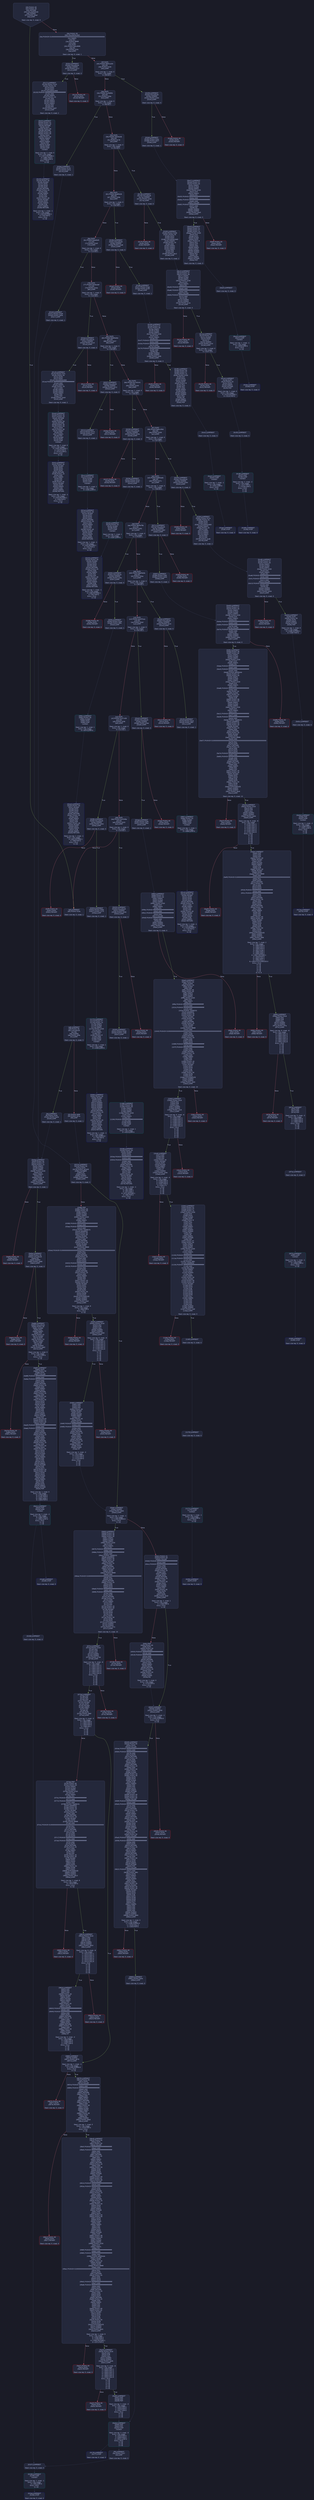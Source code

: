 digraph G {
    node [shape=box, style="filled, rounded", color="#565f89", fontcolor="#c0caf5", fontname="Helvetica", fillcolor="#24283b"];
    edge [color="#414868", fontcolor="#c0caf5", fontname="Helvetica"];
    bgcolor="#1a1b26";
    0 [ label = "[00] PUSH1 60
[02] PUSH1 40
[04] MSTORE
[05] CALLDATASIZE
[06] ISZERO
[07] PUSH2 00e4
[0a] JUMPI

Stack size req: 0, sizeΔ: 0
" shape = invhouse]
    1 [ label = "[0b] PUSH1 00
[0d] CALLDATALOAD
[0e] PUSH29 0100000000000000000000000000000000000000000000000000000000
[2c] SWAP1
[2d] DIV
[2e] PUSH4 ffffffff
[33] AND
[34] DUP1
[35] PUSH4 05bc99f8
[3a] EQ
[3b] PUSH2 010c
[3e] JUMPI

Stack size req: 0, sizeΔ: 1
"]
    2 [ label = "[3f] DUP1
[40] PUSH4 08551d34
[45] EQ
[46] PUSH2 0159
[49] JUMPI

Stack size req: 1, sizeΔ: 0
Entry->Op usage:
	0->69:EQ:1
"]
    3 [ label = "[4a] DUP1
[4b] PUSH4 3ccfd60b
[50] EQ
[51] PUSH2 016e
[54] JUMPI

Stack size req: 1, sizeΔ: 0
Entry->Op usage:
	0->80:EQ:1
"]
    4 [ label = "[55] DUP1
[56] PUSH4 48330cf6
[5b] EQ
[5c] PUSH2 0178
[5f] JUMPI

Stack size req: 1, sizeΔ: 0
Entry->Op usage:
	0->91:EQ:1
"]
    5 [ label = "[60] DUP1
[61] PUSH4 60e6fb26
[66] EQ
[67] PUSH2 019b
[6a] JUMPI

Stack size req: 1, sizeΔ: 0
Entry->Op usage:
	0->102:EQ:1
"]
    6 [ label = "[6b] DUP1
[6c] PUSH4 64edfbf0
[71] EQ
[72] PUSH2 01b0
[75] JUMPI

Stack size req: 1, sizeΔ: 0
Entry->Op usage:
	0->113:EQ:1
"]
    7 [ label = "[76] DUP1
[77] PUSH4 820ecdaf
[7c] EQ
[7d] PUSH2 01ba
[80] JUMPI

Stack size req: 1, sizeΔ: 0
Entry->Op usage:
	0->124:EQ:1
"]
    8 [ label = "[81] DUP1
[82] PUSH4 84605d0d
[87] EQ
[88] PUSH2 0207
[8b] JUMPI

Stack size req: 1, sizeΔ: 0
Entry->Op usage:
	0->135:EQ:1
"]
    9 [ label = "[8c] DUP1
[8d] PUSH4 8c7d3241
[92] EQ
[93] PUSH2 0230
[96] JUMPI

Stack size req: 1, sizeΔ: 0
Entry->Op usage:
	0->146:EQ:1
"]
    10 [ label = "[97] DUP1
[98] PUSH4 8d6cc56d
[9d] EQ
[9e] PUSH2 0259
[a1] JUMPI

Stack size req: 1, sizeΔ: 0
Entry->Op usage:
	0->157:EQ:1
"]
    11 [ label = "[a2] DUP1
[a3] PUSH4 8d8f2adb
[a8] EQ
[a9] PUSH2 027c
[ac] JUMPI

Stack size req: 1, sizeΔ: 0
Entry->Op usage:
	0->168:EQ:1
"]
    12 [ label = "[ad] DUP1
[ae] PUSH4 96dfa78b
[b3] EQ
[b4] PUSH2 0291
[b7] JUMPI

Stack size req: 1, sizeΔ: 0
Entry->Op usage:
	0->179:EQ:1
"]
    13 [ label = "[b8] DUP1
[b9] PUSH4 98ef4b0b
[be] EQ
[bf] PUSH2 02ba
[c2] JUMPI

Stack size req: 1, sizeΔ: 0
Entry->Op usage:
	0->190:EQ:1
"]
    14 [ label = "[c3] DUP1
[c4] PUSH4 a0c97bce
[c9] EQ
[ca] PUSH2 02e3
[cd] JUMPI

Stack size req: 1, sizeΔ: 0
Entry->Op usage:
	0->201:EQ:1
"]
    15 [ label = "[ce] DUP1
[cf] PUSH4 f1317c09
[d4] EQ
[d5] PUSH2 02f8
[d8] JUMPI

Stack size req: 1, sizeΔ: 0
Entry->Op usage:
	0->212:EQ:1
"]
    16 [ label = "[d9] DUP1
[da] PUSH4 fc0c546a
[df] EQ
[e0] PUSH2 0325
[e3] JUMPI

Stack size req: 1, sizeΔ: 0
Entry->Op usage:
	0->223:EQ:1
"]
    17 [ label = "[e4] JUMPDEST
[e5] PUSH2 010a

Stack size req: 0, sizeΔ: 1
"]
    18 [ label = "[e8] JUMPDEST
[e9] PUSH1 00
[eb] CALLVALUE
[ec] EQ
[ed] ISZERO
[ee] PUSH2 00fe
[f1] JUMPI

Stack size req: 0, sizeΔ: 0
"]
    19 [ label = "[f2] PUSH2 00f9
[f5] PUSH2 037a
[f8] JUMP

Stack size req: 0, sizeΔ: 1
"]
    20 [ label = "[f9] JUMPDEST
[fa] PUSH2 0107
[fd] JUMP

Stack size req: 0, sizeΔ: 0
"]
    21 [ label = "[fe] JUMPDEST
[ff] PUSH2 0106
[0102] PUSH2 0a3e
[0105] JUMP

Stack size req: 0, sizeΔ: 1
"]
    22 [ label = "[0106] JUMPDEST

Stack size req: 0, sizeΔ: 0
"]
    23 [ label = "[0107] JUMPDEST

Stack size req: 0, sizeΔ: 0
"]
    24 [ label = "[0108] JUMPDEST
[0109] JUMP
Indirect!

Stack size req: 1, sizeΔ: -1
Entry->Op usage:
	0->265:JUMP:0
Entry->Exit:
	0->😵
" color = "teal"]
    25 [ label = "[010a] JUMPDEST
[010b] STOP

Stack size req: 0, sizeΔ: 0
" color = "darkblue"]
    26 [ label = "[010c] JUMPDEST
[010d] CALLVALUE
[010e] ISZERO
[010f] PUSH2 0117
[0112] JUMPI

Stack size req: 0, sizeΔ: 0
"]
    27 [ label = "[0113] PUSH1 00
[0115] DUP1
[0116] REVERT

Stack size req: 0, sizeΔ: 0
" color = "red"]
    28 [ label = "[0117] JUMPDEST
[0118] PUSH2 0143
[011b] PUSH1 04
[011d] DUP1
[011e] DUP1
[011f] CALLDATALOAD
[0120] PUSH20 ffffffffffffffffffffffffffffffffffffffff
[0135] AND
[0136] SWAP1
[0137] PUSH1 20
[0139] ADD
[013a] SWAP1
[013b] SWAP2
[013c] SWAP1
[013d] POP
[013e] POP
[013f] PUSH2 0b2f
[0142] JUMP

Stack size req: 0, sizeΔ: 2
"]
    29 [ label = "[0143] JUMPDEST
[0144] PUSH1 40
[0146] MLOAD
[0147] DUP1
[0148] DUP3
[0149] DUP2
[014a] MSTORE
[014b] PUSH1 20
[014d] ADD
[014e] SWAP2
[014f] POP
[0150] POP
[0151] PUSH1 40
[0153] MLOAD
[0154] DUP1
[0155] SWAP2
[0156] SUB
[0157] SWAP1
[0158] RETURN

Stack size req: 1, sizeΔ: -1
Entry->Op usage:
	0->330:MSTORE:1
	0->335:POP:0
Entry->Exit:
	0->😵
" color = "darkblue"]
    30 [ label = "[0159] JUMPDEST
[015a] CALLVALUE
[015b] ISZERO
[015c] PUSH2 0164
[015f] JUMPI

Stack size req: 0, sizeΔ: 0
"]
    31 [ label = "[0160] PUSH1 00
[0162] DUP1
[0163] REVERT

Stack size req: 0, sizeΔ: 0
" color = "red"]
    32 [ label = "[0164] JUMPDEST
[0165] PUSH2 016c
[0168] PUSH2 0b47
[016b] JUMP

Stack size req: 0, sizeΔ: 1
"]
    33 [ label = "[016c] JUMPDEST
[016d] STOP

Stack size req: 0, sizeΔ: 0
" color = "darkblue"]
    34 [ label = "[016e] JUMPDEST
[016f] PUSH2 0176
[0172] PUSH2 037a
[0175] JUMP

Stack size req: 0, sizeΔ: 1
"]
    35 [ label = "[0176] JUMPDEST
[0177] STOP

Stack size req: 0, sizeΔ: 0
" color = "darkblue"]
    36 [ label = "[0178] JUMPDEST
[0179] CALLVALUE
[017a] ISZERO
[017b] PUSH2 0183
[017e] JUMPI

Stack size req: 0, sizeΔ: 0
"]
    37 [ label = "[017f] PUSH1 00
[0181] DUP1
[0182] REVERT

Stack size req: 0, sizeΔ: 0
" color = "red"]
    38 [ label = "[0183] JUMPDEST
[0184] PUSH2 0199
[0187] PUSH1 04
[0189] DUP1
[018a] DUP1
[018b] CALLDATALOAD
[018c] SWAP1
[018d] PUSH1 20
[018f] ADD
[0190] SWAP1
[0191] SWAP2
[0192] SWAP1
[0193] POP
[0194] POP
[0195] PUSH2 0bc2
[0198] JUMP

Stack size req: 0, sizeΔ: 2
"]
    39 [ label = "[0199] JUMPDEST
[019a] STOP

Stack size req: 0, sizeΔ: 0
" color = "darkblue"]
    40 [ label = "[019b] JUMPDEST
[019c] CALLVALUE
[019d] ISZERO
[019e] PUSH2 01a6
[01a1] JUMPI

Stack size req: 0, sizeΔ: 0
"]
    41 [ label = "[01a2] PUSH1 00
[01a4] DUP1
[01a5] REVERT

Stack size req: 0, sizeΔ: 0
" color = "red"]
    42 [ label = "[01a6] JUMPDEST
[01a7] PUSH2 01ae
[01aa] PUSH2 0c39
[01ad] JUMP

Stack size req: 0, sizeΔ: 1
"]
    43 [ label = "[01ae] JUMPDEST
[01af] STOP

Stack size req: 0, sizeΔ: 0
" color = "darkblue"]
    44 [ label = "[01b0] JUMPDEST
[01b1] PUSH2 01b8
[01b4] PUSH2 0a3e
[01b7] JUMP

Stack size req: 0, sizeΔ: 1
"]
    45 [ label = "[01b8] JUMPDEST
[01b9] STOP

Stack size req: 0, sizeΔ: 0
" color = "darkblue"]
    46 [ label = "[01ba] JUMPDEST
[01bb] CALLVALUE
[01bc] ISZERO
[01bd] PUSH2 01c5
[01c0] JUMPI

Stack size req: 0, sizeΔ: 0
"]
    47 [ label = "[01c1] PUSH1 00
[01c3] DUP1
[01c4] REVERT

Stack size req: 0, sizeΔ: 0
" color = "red"]
    48 [ label = "[01c5] JUMPDEST
[01c6] PUSH2 01f1
[01c9] PUSH1 04
[01cb] DUP1
[01cc] DUP1
[01cd] CALLDATALOAD
[01ce] PUSH20 ffffffffffffffffffffffffffffffffffffffff
[01e3] AND
[01e4] SWAP1
[01e5] PUSH1 20
[01e7] ADD
[01e8] SWAP1
[01e9] SWAP2
[01ea] SWAP1
[01eb] POP
[01ec] POP
[01ed] PUSH2 0cb4
[01f0] JUMP

Stack size req: 0, sizeΔ: 2
"]
    49 [ label = "[01f1] JUMPDEST
[01f2] PUSH1 40
[01f4] MLOAD
[01f5] DUP1
[01f6] DUP3
[01f7] DUP2
[01f8] MSTORE
[01f9] PUSH1 20
[01fb] ADD
[01fc] SWAP2
[01fd] POP
[01fe] POP
[01ff] PUSH1 40
[0201] MLOAD
[0202] DUP1
[0203] SWAP2
[0204] SUB
[0205] SWAP1
[0206] RETURN

Stack size req: 1, sizeΔ: -1
Entry->Op usage:
	0->504:MSTORE:1
	0->509:POP:0
Entry->Exit:
	0->😵
" color = "darkblue"]
    50 [ label = "[0207] JUMPDEST
[0208] CALLVALUE
[0209] ISZERO
[020a] PUSH2 0212
[020d] JUMPI

Stack size req: 0, sizeΔ: 0
"]
    51 [ label = "[020e] PUSH1 00
[0210] DUP1
[0211] REVERT

Stack size req: 0, sizeΔ: 0
" color = "red"]
    52 [ label = "[0212] JUMPDEST
[0213] PUSH2 021a
[0216] PUSH2 0ccc
[0219] JUMP

Stack size req: 0, sizeΔ: 1
"]
    53 [ label = "[021a] JUMPDEST
[021b] PUSH1 40
[021d] MLOAD
[021e] DUP1
[021f] DUP3
[0220] DUP2
[0221] MSTORE
[0222] PUSH1 20
[0224] ADD
[0225] SWAP2
[0226] POP
[0227] POP
[0228] PUSH1 40
[022a] MLOAD
[022b] DUP1
[022c] SWAP2
[022d] SUB
[022e] SWAP1
[022f] RETURN

Stack size req: 1, sizeΔ: -1
Entry->Op usage:
	0->545:MSTORE:1
	0->550:POP:0
Entry->Exit:
	0->😵
" color = "darkblue"]
    54 [ label = "[0230] JUMPDEST
[0231] CALLVALUE
[0232] ISZERO
[0233] PUSH2 023b
[0236] JUMPI

Stack size req: 0, sizeΔ: 0
"]
    55 [ label = "[0237] PUSH1 00
[0239] DUP1
[023a] REVERT

Stack size req: 0, sizeΔ: 0
" color = "red"]
    56 [ label = "[023b] JUMPDEST
[023c] PUSH2 0243
[023f] PUSH2 0cd2
[0242] JUMP

Stack size req: 0, sizeΔ: 1
"]
    57 [ label = "[0243] JUMPDEST
[0244] PUSH1 40
[0246] MLOAD
[0247] DUP1
[0248] DUP3
[0249] DUP2
[024a] MSTORE
[024b] PUSH1 20
[024d] ADD
[024e] SWAP2
[024f] POP
[0250] POP
[0251] PUSH1 40
[0253] MLOAD
[0254] DUP1
[0255] SWAP2
[0256] SUB
[0257] SWAP1
[0258] RETURN

Stack size req: 1, sizeΔ: -1
Entry->Op usage:
	0->586:MSTORE:1
	0->591:POP:0
Entry->Exit:
	0->😵
" color = "darkblue"]
    58 [ label = "[0259] JUMPDEST
[025a] CALLVALUE
[025b] ISZERO
[025c] PUSH2 0264
[025f] JUMPI

Stack size req: 0, sizeΔ: 0
"]
    59 [ label = "[0260] PUSH1 00
[0262] DUP1
[0263] REVERT

Stack size req: 0, sizeΔ: 0
" color = "red"]
    60 [ label = "[0264] JUMPDEST
[0265] PUSH2 027a
[0268] PUSH1 04
[026a] DUP1
[026b] DUP1
[026c] CALLDATALOAD
[026d] SWAP1
[026e] PUSH1 20
[0270] ADD
[0271] SWAP1
[0272] SWAP2
[0273] SWAP1
[0274] POP
[0275] POP
[0276] PUSH2 0cd8
[0279] JUMP

Stack size req: 0, sizeΔ: 2
"]
    61 [ label = "[027a] JUMPDEST
[027b] STOP

Stack size req: 0, sizeΔ: 0
" color = "darkblue"]
    62 [ label = "[027c] JUMPDEST
[027d] CALLVALUE
[027e] ISZERO
[027f] PUSH2 0287
[0282] JUMPI

Stack size req: 0, sizeΔ: 0
"]
    63 [ label = "[0283] PUSH1 00
[0285] DUP1
[0286] REVERT

Stack size req: 0, sizeΔ: 0
" color = "red"]
    64 [ label = "[0287] JUMPDEST
[0288] PUSH2 028f
[028b] PUSH2 0d40
[028e] JUMP

Stack size req: 0, sizeΔ: 1
"]
    65 [ label = "[028f] JUMPDEST
[0290] STOP

Stack size req: 0, sizeΔ: 0
" color = "darkblue"]
    66 [ label = "[0291] JUMPDEST
[0292] CALLVALUE
[0293] ISZERO
[0294] PUSH2 029c
[0297] JUMPI

Stack size req: 0, sizeΔ: 0
"]
    67 [ label = "[0298] PUSH1 00
[029a] DUP1
[029b] REVERT

Stack size req: 0, sizeΔ: 0
" color = "red"]
    68 [ label = "[029c] JUMPDEST
[029d] PUSH2 02a4
[02a0] PUSH2 0f81
[02a3] JUMP

Stack size req: 0, sizeΔ: 1
"]
    69 [ label = "[02a4] JUMPDEST
[02a5] PUSH1 40
[02a7] MLOAD
[02a8] DUP1
[02a9] DUP3
[02aa] DUP2
[02ab] MSTORE
[02ac] PUSH1 20
[02ae] ADD
[02af] SWAP2
[02b0] POP
[02b1] POP
[02b2] PUSH1 40
[02b4] MLOAD
[02b5] DUP1
[02b6] SWAP2
[02b7] SUB
[02b8] SWAP1
[02b9] RETURN

Stack size req: 1, sizeΔ: -1
Entry->Op usage:
	0->683:MSTORE:1
	0->688:POP:0
Entry->Exit:
	0->😵
" color = "darkblue"]
    70 [ label = "[02ba] JUMPDEST
[02bb] CALLVALUE
[02bc] ISZERO
[02bd] PUSH2 02c5
[02c0] JUMPI

Stack size req: 0, sizeΔ: 0
"]
    71 [ label = "[02c1] PUSH1 00
[02c3] DUP1
[02c4] REVERT

Stack size req: 0, sizeΔ: 0
" color = "red"]
    72 [ label = "[02c5] JUMPDEST
[02c6] PUSH2 02cd
[02c9] PUSH2 0f87
[02cc] JUMP

Stack size req: 0, sizeΔ: 1
"]
    73 [ label = "[02cd] JUMPDEST
[02ce] PUSH1 40
[02d0] MLOAD
[02d1] DUP1
[02d2] DUP3
[02d3] DUP2
[02d4] MSTORE
[02d5] PUSH1 20
[02d7] ADD
[02d8] SWAP2
[02d9] POP
[02da] POP
[02db] PUSH1 40
[02dd] MLOAD
[02de] DUP1
[02df] SWAP2
[02e0] SUB
[02e1] SWAP1
[02e2] RETURN

Stack size req: 1, sizeΔ: -1
Entry->Op usage:
	0->724:MSTORE:1
	0->729:POP:0
Entry->Exit:
	0->😵
" color = "darkblue"]
    74 [ label = "[02e3] JUMPDEST
[02e4] CALLVALUE
[02e5] ISZERO
[02e6] PUSH2 02ee
[02e9] JUMPI

Stack size req: 0, sizeΔ: 0
"]
    75 [ label = "[02ea] PUSH1 00
[02ec] DUP1
[02ed] REVERT

Stack size req: 0, sizeΔ: 0
" color = "red"]
    76 [ label = "[02ee] JUMPDEST
[02ef] PUSH2 02f6
[02f2] PUSH2 0f8d
[02f5] JUMP

Stack size req: 0, sizeΔ: 1
"]
    77 [ label = "[02f6] JUMPDEST
[02f7] STOP

Stack size req: 0, sizeΔ: 0
" color = "darkblue"]
    78 [ label = "[02f8] JUMPDEST
[02f9] CALLVALUE
[02fa] ISZERO
[02fb] PUSH2 0303
[02fe] JUMPI

Stack size req: 0, sizeΔ: 0
"]
    79 [ label = "[02ff] PUSH1 00
[0301] DUP1
[0302] REVERT

Stack size req: 0, sizeΔ: 0
" color = "red"]
    80 [ label = "[0303] JUMPDEST
[0304] PUSH2 030b
[0307] PUSH2 1173
[030a] JUMP

Stack size req: 0, sizeΔ: 1
"]
    81 [ label = "[030b] JUMPDEST
[030c] PUSH1 40
[030e] MLOAD
[030f] DUP1
[0310] DUP3
[0311] ISZERO
[0312] ISZERO
[0313] ISZERO
[0314] ISZERO
[0315] DUP2
[0316] MSTORE
[0317] PUSH1 20
[0319] ADD
[031a] SWAP2
[031b] POP
[031c] POP
[031d] PUSH1 40
[031f] MLOAD
[0320] DUP1
[0321] SWAP2
[0322] SUB
[0323] SWAP1
[0324] RETURN

Stack size req: 1, sizeΔ: -1
Entry->Op usage:
	0->785:ISZERO:0
	0->795:POP:0
Entry->Exit:
	0->😵
" color = "darkblue"]
    82 [ label = "[0325] JUMPDEST
[0326] CALLVALUE
[0327] ISZERO
[0328] PUSH2 0330
[032b] JUMPI

Stack size req: 0, sizeΔ: 0
"]
    83 [ label = "[032c] PUSH1 00
[032e] DUP1
[032f] REVERT

Stack size req: 0, sizeΔ: 0
" color = "red"]
    84 [ label = "[0330] JUMPDEST
[0331] PUSH2 0338
[0334] PUSH2 1186
[0337] JUMP

Stack size req: 0, sizeΔ: 1
"]
    85 [ label = "[0338] JUMPDEST
[0339] PUSH1 40
[033b] MLOAD
[033c] DUP1
[033d] DUP3
[033e] PUSH20 ffffffffffffffffffffffffffffffffffffffff
[0353] AND
[0354] PUSH20 ffffffffffffffffffffffffffffffffffffffff
[0369] AND
[036a] DUP2
[036b] MSTORE
[036c] PUSH1 20
[036e] ADD
[036f] SWAP2
[0370] POP
[0371] POP
[0372] PUSH1 40
[0374] MLOAD
[0375] DUP1
[0376] SWAP2
[0377] SUB
[0378] SWAP1
[0379] RETURN

Stack size req: 1, sizeΔ: -1
Entry->Op usage:
	0->851:AND:1
	0->873:AND:1
	0->875:MSTORE:1
	0->880:POP:0
Entry->Exit:
	0->😵
" color = "darkblue"]
    86 [ label = "[037a] JUMPDEST
[037b] PUSH1 00
[037d] DUP1
[037e] PUSH3 40163f
[0382] NUMBER
[0383] GT
[0384] DUP1
[0385] ISZERO
[0386] PUSH2 04ab
[0389] JUMPI

Stack size req: 0, sizeΔ: 3
"]
    87 [ label = "[038a] POP
[038b] PUSH1 06
[038d] PUSH1 00
[038f] SWAP1
[0390] SLOAD
[0391] SWAP1
[0392] PUSH2 0100
[0395] EXP
[0396] SWAP1
[0397] DIV
[0398] PUSH20 ffffffffffffffffffffffffffffffffffffffff
[03ad] AND
[03ae] PUSH20 ffffffffffffffffffffffffffffffffffffffff
[03c3] AND
[03c4] PUSH4 70a08231
[03c9] ADDRESS
[03ca] PUSH1 00
[03cc] PUSH1 40
[03ce] MLOAD
[03cf] PUSH1 20
[03d1] ADD
[03d2] MSTORE
[03d3] PUSH1 40
[03d5] MLOAD
[03d6] DUP3
[03d7] PUSH4 ffffffff
[03dc] AND
[03dd] PUSH29 0100000000000000000000000000000000000000000000000000000000
[03fb] MUL
[03fc] DUP2
[03fd] MSTORE
[03fe] PUSH1 04
[0400] ADD
[0401] DUP1
[0402] DUP3
[0403] PUSH20 ffffffffffffffffffffffffffffffffffffffff
[0418] AND
[0419] PUSH20 ffffffffffffffffffffffffffffffffffffffff
[042e] AND
[042f] DUP2
[0430] MSTORE
[0431] PUSH1 20
[0433] ADD
[0434] SWAP2
[0435] POP
[0436] POP
[0437] PUSH1 20
[0439] PUSH1 40
[043b] MLOAD
[043c] DUP1
[043d] DUP4
[043e] SUB
[043f] DUP2
[0440] PUSH1 00
[0442] DUP8
[0443] DUP1
[0444] EXTCODESIZE
[0445] ISZERO
[0446] ISZERO
[0447] PUSH2 044f
[044a] JUMPI

Stack size req: 1, sizeΔ: 8
Entry->Op usage:
	0->906:POP:0
Entry->Exit:
	0->😵
"]
    88 [ label = "[044b] PUSH1 00
[044d] DUP1
[044e] REVERT

Stack size req: 0, sizeΔ: 0
" color = "red"]
    89 [ label = "[044f] JUMPDEST
[0450] PUSH2 02c6
[0453] GAS
[0454] SUB
[0455] CALL
[0456] ISZERO
[0457] ISZERO
[0458] PUSH2 0460
[045b] JUMPI

Stack size req: 6, sizeΔ: -6
Entry->Op usage:
	0->1109:CALL:1
	1->1109:CALL:2
	2->1109:CALL:3
	3->1109:CALL:4
	4->1109:CALL:5
	5->1109:CALL:6
Entry->Exit:
	0->😵
	1->😵
	2->😵
	3->😵
	4->😵
	5->😵
"]
    90 [ label = "[045c] PUSH1 00
[045e] DUP1
[045f] REVERT

Stack size req: 0, sizeΔ: 0
" color = "red"]
    91 [ label = "[0460] JUMPDEST
[0461] POP
[0462] POP
[0463] POP
[0464] PUSH1 40
[0466] MLOAD
[0467] DUP1
[0468] MLOAD
[0469] SWAP1
[046a] POP
[046b] PUSH1 00
[046d] DUP1
[046e] CALLER
[046f] PUSH20 ffffffffffffffffffffffffffffffffffffffff
[0484] AND
[0485] PUSH20 ffffffffffffffffffffffffffffffffffffffff
[049a] AND
[049b] DUP2
[049c] MSTORE
[049d] PUSH1 20
[049f] ADD
[04a0] SWAP1
[04a1] DUP2
[04a2] MSTORE
[04a3] PUSH1 20
[04a5] ADD
[04a6] PUSH1 00
[04a8] SHA3
[04a9] SLOAD
[04aa] GT

Stack size req: 3, sizeΔ: -2
Entry->Op usage:
	0->1121:POP:0
	1->1122:POP:0
	2->1123:POP:0
Entry->Exit:
	0->😵
	1->😵
	2->😵
"]
    92 [ label = "[04ab] JUMPDEST
[04ac] ISZERO
[04ad] PUSH2 0665
[04b0] JUMPI

Stack size req: 1, sizeΔ: -1
Entry->Op usage:
	0->1196:ISZERO:0
Entry->Exit:
	0->😵
"]
    93 [ label = "[04b1] PUSH1 01
[04b3] PUSH1 00
[04b5] CALLER
[04b6] PUSH20 ffffffffffffffffffffffffffffffffffffffff
[04cb] AND
[04cc] PUSH20 ffffffffffffffffffffffffffffffffffffffff
[04e1] AND
[04e2] DUP2
[04e3] MSTORE
[04e4] PUSH1 20
[04e6] ADD
[04e7] SWAP1
[04e8] DUP2
[04e9] MSTORE
[04ea] PUSH1 20
[04ec] ADD
[04ed] PUSH1 00
[04ef] SHA3
[04f0] SLOAD
[04f1] SWAP2
[04f2] POP
[04f3] PUSH1 00
[04f5] DUP3
[04f6] EQ
[04f7] DUP1
[04f8] PUSH2 053f
[04fb] JUMPI

Stack size req: 2, sizeΔ: 1
Entry->Op usage:
	1->1266:POP:0
Entry->Exit:
	1->😵
"]
    94 [ label = "[04fc] POP
[04fd] PUSH1 00
[04ff] DUP1
[0500] PUSH1 00
[0502] CALLER
[0503] PUSH20 ffffffffffffffffffffffffffffffffffffffff
[0518] AND
[0519] PUSH20 ffffffffffffffffffffffffffffffffffffffff
[052e] AND
[052f] DUP2
[0530] MSTORE
[0531] PUSH1 20
[0533] ADD
[0534] SWAP1
[0535] DUP2
[0536] MSTORE
[0537] PUSH1 20
[0539] ADD
[053a] PUSH1 00
[053c] SHA3
[053d] SLOAD
[053e] EQ

Stack size req: 1, sizeΔ: 0
Entry->Op usage:
	0->1276:POP:0
Entry->Exit:
	0->😵
"]
    95 [ label = "[053f] JUMPDEST
[0540] ISZERO
[0541] PUSH2 0549
[0544] JUMPI

Stack size req: 1, sizeΔ: -1
Entry->Op usage:
	0->1344:ISZERO:0
Entry->Exit:
	0->😵
"]
    96 [ label = "[0545] PUSH1 00
[0547] DUP1
[0548] REVERT

Stack size req: 0, sizeΔ: 0
" color = "red"]
    97 [ label = "[0549] JUMPDEST
[054a] PUSH1 00
[054c] DUP1
[054d] CALLER
[054e] PUSH20 ffffffffffffffffffffffffffffffffffffffff
[0563] AND
[0564] PUSH20 ffffffffffffffffffffffffffffffffffffffff
[0579] AND
[057a] DUP2
[057b] MSTORE
[057c] PUSH1 20
[057e] ADD
[057f] SWAP1
[0580] DUP2
[0581] MSTORE
[0582] PUSH1 20
[0584] ADD
[0585] PUSH1 00
[0587] SHA3
[0588] SLOAD
[0589] PUSH1 03
[058b] PUSH1 00
[058d] DUP3
[058e] DUP3
[058f] SLOAD
[0590] SUB
[0591] SWAP3
[0592] POP
[0593] POP
[0594] DUP2
[0595] SWAP1
[0596] SSTORE
[0597] POP
[0598] PUSH1 00
[059a] PUSH1 01
[059c] PUSH1 00
[059e] CALLER
[059f] PUSH20 ffffffffffffffffffffffffffffffffffffffff
[05b4] AND
[05b5] PUSH20 ffffffffffffffffffffffffffffffffffffffff
[05ca] AND
[05cb] DUP2
[05cc] MSTORE
[05cd] PUSH1 20
[05cf] ADD
[05d0] SWAP1
[05d1] DUP2
[05d2] MSTORE
[05d3] PUSH1 20
[05d5] ADD
[05d6] PUSH1 00
[05d8] SHA3
[05d9] DUP2
[05da] SWAP1
[05db] SSTORE
[05dc] POP
[05dd] PUSH1 00
[05df] DUP1
[05e0] PUSH1 00
[05e2] CALLER
[05e3] PUSH20 ffffffffffffffffffffffffffffffffffffffff
[05f8] AND
[05f9] PUSH20 ffffffffffffffffffffffffffffffffffffffff
[060e] AND
[060f] DUP2
[0610] MSTORE
[0611] PUSH1 20
[0613] ADD
[0614] SWAP1
[0615] DUP2
[0616] MSTORE
[0617] PUSH1 20
[0619] ADD
[061a] PUSH1 00
[061c] SHA3
[061d] DUP2
[061e] SWAP1
[061f] SSTORE
[0620] POP
[0621] CALLER
[0622] PUSH20 ffffffffffffffffffffffffffffffffffffffff
[0637] AND
[0638] PUSH2 08fc
[063b] DUP4
[063c] SWAP1
[063d] DUP2
[063e] ISZERO
[063f] MUL
[0640] SWAP1
[0641] PUSH1 40
[0643] MLOAD
[0644] PUSH1 00
[0646] PUSH1 40
[0648] MLOAD
[0649] DUP1
[064a] DUP4
[064b] SUB
[064c] DUP2
[064d] DUP6
[064e] DUP9
[064f] DUP9
[0650] CALL
[0651] SWAP4
[0652] POP
[0653] POP
[0654] POP
[0655] POP
[0656] ISZERO
[0657] ISZERO
[0658] PUSH2 0660
[065b] JUMPI

Stack size req: 2, sizeΔ: 0
Entry->Op usage:
	1->1598:ISZERO:0
	1->1616:CALL:2
	1->1620:POP:0
"]
    98 [ label = "[065c] PUSH1 00
[065e] DUP1
[065f] REVERT

Stack size req: 0, sizeΔ: 0
" color = "red"]
    99 [ label = "[0660] JUMPDEST
[0661] PUSH2 0a3a
[0664] JUMP

Stack size req: 0, sizeΔ: 0
"]
    100 [ label = "[0665] JUMPDEST
[0666] PUSH1 00
[0668] PUSH1 06
[066a] PUSH1 00
[066c] SWAP1
[066d] SLOAD
[066e] SWAP1
[066f] PUSH2 0100
[0672] EXP
[0673] SWAP1
[0674] DIV
[0675] PUSH20 ffffffffffffffffffffffffffffffffffffffff
[068a] AND
[068b] PUSH20 ffffffffffffffffffffffffffffffffffffffff
[06a0] AND
[06a1] PUSH4 70a08231
[06a6] ADDRESS
[06a7] PUSH1 00
[06a9] PUSH1 40
[06ab] MLOAD
[06ac] PUSH1 20
[06ae] ADD
[06af] MSTORE
[06b0] PUSH1 40
[06b2] MLOAD
[06b3] DUP3
[06b4] PUSH4 ffffffff
[06b9] AND
[06ba] PUSH29 0100000000000000000000000000000000000000000000000000000000
[06d8] MUL
[06d9] DUP2
[06da] MSTORE
[06db] PUSH1 04
[06dd] ADD
[06de] DUP1
[06df] DUP3
[06e0] PUSH20 ffffffffffffffffffffffffffffffffffffffff
[06f5] AND
[06f6] PUSH20 ffffffffffffffffffffffffffffffffffffffff
[070b] AND
[070c] DUP2
[070d] MSTORE
[070e] PUSH1 20
[0710] ADD
[0711] SWAP2
[0712] POP
[0713] POP
[0714] PUSH1 20
[0716] PUSH1 40
[0718] MLOAD
[0719] DUP1
[071a] DUP4
[071b] SUB
[071c] DUP2
[071d] PUSH1 00
[071f] DUP8
[0720] DUP1
[0721] EXTCODESIZE
[0722] ISZERO
[0723] ISZERO
[0724] PUSH2 072c
[0727] JUMPI

Stack size req: 0, sizeΔ: 10
"]
    101 [ label = "[0728] PUSH1 00
[072a] DUP1
[072b] REVERT

Stack size req: 0, sizeΔ: 0
" color = "red"]
    102 [ label = "[072c] JUMPDEST
[072d] PUSH2 02c6
[0730] GAS
[0731] SUB
[0732] CALL
[0733] ISZERO
[0734] ISZERO
[0735] PUSH2 073d
[0738] JUMPI

Stack size req: 6, sizeΔ: -6
Entry->Op usage:
	0->1842:CALL:1
	1->1842:CALL:2
	2->1842:CALL:3
	3->1842:CALL:4
	4->1842:CALL:5
	5->1842:CALL:6
Entry->Exit:
	0->😵
	1->😵
	2->😵
	3->😵
	4->😵
	5->😵
"]
    103 [ label = "[0739] PUSH1 00
[073b] DUP1
[073c] REVERT

Stack size req: 0, sizeΔ: 0
" color = "red"]
    104 [ label = "[073d] JUMPDEST
[073e] POP
[073f] POP
[0740] POP
[0741] PUSH1 40
[0743] MLOAD
[0744] DUP1
[0745] MLOAD
[0746] SWAP1
[0747] POP
[0748] EQ
[0749] DUP1
[074a] PUSH2 086f
[074d] JUMPI

Stack size req: 4, sizeΔ: -3
Entry->Op usage:
	0->1854:POP:0
	1->1855:POP:0
	2->1856:POP:0
	3->1864:EQ:1
Entry->Exit:
	0->😵
	1->😵
	2->😵
	3->😵
"]
    105 [ label = "[074e] POP
[074f] PUSH1 06
[0751] PUSH1 00
[0753] SWAP1
[0754] SLOAD
[0755] SWAP1
[0756] PUSH2 0100
[0759] EXP
[075a] SWAP1
[075b] DIV
[075c] PUSH20 ffffffffffffffffffffffffffffffffffffffff
[0771] AND
[0772] PUSH20 ffffffffffffffffffffffffffffffffffffffff
[0787] AND
[0788] PUSH4 70a08231
[078d] ADDRESS
[078e] PUSH1 00
[0790] PUSH1 40
[0792] MLOAD
[0793] PUSH1 20
[0795] ADD
[0796] MSTORE
[0797] PUSH1 40
[0799] MLOAD
[079a] DUP3
[079b] PUSH4 ffffffff
[07a0] AND
[07a1] PUSH29 0100000000000000000000000000000000000000000000000000000000
[07bf] MUL
[07c0] DUP2
[07c1] MSTORE
[07c2] PUSH1 04
[07c4] ADD
[07c5] DUP1
[07c6] DUP3
[07c7] PUSH20 ffffffffffffffffffffffffffffffffffffffff
[07dc] AND
[07dd] PUSH20 ffffffffffffffffffffffffffffffffffffffff
[07f2] AND
[07f3] DUP2
[07f4] MSTORE
[07f5] PUSH1 20
[07f7] ADD
[07f8] SWAP2
[07f9] POP
[07fa] POP
[07fb] PUSH1 20
[07fd] PUSH1 40
[07ff] MLOAD
[0800] DUP1
[0801] DUP4
[0802] SUB
[0803] DUP2
[0804] PUSH1 00
[0806] DUP8
[0807] DUP1
[0808] EXTCODESIZE
[0809] ISZERO
[080a] ISZERO
[080b] PUSH2 0813
[080e] JUMPI

Stack size req: 1, sizeΔ: 8
Entry->Op usage:
	0->1870:POP:0
Entry->Exit:
	0->😵
"]
    106 [ label = "[080f] PUSH1 00
[0811] DUP1
[0812] REVERT

Stack size req: 0, sizeΔ: 0
" color = "red"]
    107 [ label = "[0813] JUMPDEST
[0814] PUSH2 02c6
[0817] GAS
[0818] SUB
[0819] CALL
[081a] ISZERO
[081b] ISZERO
[081c] PUSH2 0824
[081f] JUMPI

Stack size req: 6, sizeΔ: -6
Entry->Op usage:
	0->2073:CALL:1
	1->2073:CALL:2
	2->2073:CALL:3
	3->2073:CALL:4
	4->2073:CALL:5
	5->2073:CALL:6
Entry->Exit:
	0->😵
	1->😵
	2->😵
	3->😵
	4->😵
	5->😵
"]
    108 [ label = "[0820] PUSH1 00
[0822] DUP1
[0823] REVERT

Stack size req: 0, sizeΔ: 0
" color = "red"]
    109 [ label = "[0824] JUMPDEST
[0825] POP
[0826] POP
[0827] POP
[0828] PUSH1 40
[082a] MLOAD
[082b] DUP1
[082c] MLOAD
[082d] SWAP1
[082e] POP
[082f] PUSH1 00
[0831] DUP1
[0832] CALLER
[0833] PUSH20 ffffffffffffffffffffffffffffffffffffffff
[0848] AND
[0849] PUSH20 ffffffffffffffffffffffffffffffffffffffff
[085e] AND
[085f] DUP2
[0860] MSTORE
[0861] PUSH1 20
[0863] ADD
[0864] SWAP1
[0865] DUP2
[0866] MSTORE
[0867] PUSH1 20
[0869] ADD
[086a] PUSH1 00
[086c] SHA3
[086d] SLOAD
[086e] GT

Stack size req: 3, sizeΔ: -2
Entry->Op usage:
	0->2085:POP:0
	1->2086:POP:0
	2->2087:POP:0
Entry->Exit:
	0->😵
	1->😵
	2->😵
"]
    110 [ label = "[086f] JUMPDEST
[0870] ISZERO
[0871] PUSH2 0879
[0874] JUMPI

Stack size req: 1, sizeΔ: -1
Entry->Op usage:
	0->2160:ISZERO:0
Entry->Exit:
	0->😵
"]
    111 [ label = "[0875] PUSH1 00
[0877] DUP1
[0878] REVERT

Stack size req: 0, sizeΔ: 0
" color = "red"]
    112 [ label = "[0879] JUMPDEST
[087a] PUSH1 00
[087c] DUP1
[087d] CALLER
[087e] PUSH20 ffffffffffffffffffffffffffffffffffffffff
[0893] AND
[0894] PUSH20 ffffffffffffffffffffffffffffffffffffffff
[08a9] AND
[08aa] DUP2
[08ab] MSTORE
[08ac] PUSH1 20
[08ae] ADD
[08af] SWAP1
[08b0] DUP2
[08b1] MSTORE
[08b2] PUSH1 20
[08b4] ADD
[08b5] PUSH1 00
[08b7] SHA3
[08b8] SLOAD
[08b9] SWAP1
[08ba] POP
[08bb] PUSH1 00
[08bd] DUP2
[08be] EQ
[08bf] ISZERO
[08c0] PUSH2 08c8
[08c3] JUMPI

Stack size req: 1, sizeΔ: 0
Entry->Op usage:
	0->2234:POP:0
Entry->Exit:
	0->😵
"]
    113 [ label = "[08c4] PUSH1 00
[08c6] DUP1
[08c7] REVERT

Stack size req: 0, sizeΔ: 0
" color = "red"]
    114 [ label = "[08c8] JUMPDEST
[08c9] PUSH1 00
[08cb] DUP1
[08cc] PUSH1 00
[08ce] CALLER
[08cf] PUSH20 ffffffffffffffffffffffffffffffffffffffff
[08e4] AND
[08e5] PUSH20 ffffffffffffffffffffffffffffffffffffffff
[08fa] AND
[08fb] DUP2
[08fc] MSTORE
[08fd] PUSH1 20
[08ff] ADD
[0900] SWAP1
[0901] DUP2
[0902] MSTORE
[0903] PUSH1 20
[0905] ADD
[0906] PUSH1 00
[0908] SHA3
[0909] DUP2
[090a] SWAP1
[090b] SSTORE
[090c] POP
[090d] PUSH1 00
[090f] PUSH1 01
[0911] PUSH1 00
[0913] CALLER
[0914] PUSH20 ffffffffffffffffffffffffffffffffffffffff
[0929] AND
[092a] PUSH20 ffffffffffffffffffffffffffffffffffffffff
[093f] AND
[0940] DUP2
[0941] MSTORE
[0942] PUSH1 20
[0944] ADD
[0945] SWAP1
[0946] DUP2
[0947] MSTORE
[0948] PUSH1 20
[094a] ADD
[094b] PUSH1 00
[094d] SHA3
[094e] DUP2
[094f] SWAP1
[0950] SSTORE
[0951] POP
[0952] DUP1
[0953] PUSH1 04
[0955] PUSH1 00
[0957] DUP3
[0958] DUP3
[0959] SLOAD
[095a] ADD
[095b] SWAP3
[095c] POP
[095d] POP
[095e] DUP2
[095f] SWAP1
[0960] SSTORE
[0961] POP
[0962] PUSH1 06
[0964] PUSH1 00
[0966] SWAP1
[0967] SLOAD
[0968] SWAP1
[0969] PUSH2 0100
[096c] EXP
[096d] SWAP1
[096e] DIV
[096f] PUSH20 ffffffffffffffffffffffffffffffffffffffff
[0984] AND
[0985] PUSH20 ffffffffffffffffffffffffffffffffffffffff
[099a] AND
[099b] PUSH4 a9059cbb
[09a0] CALLER
[09a1] DUP4
[09a2] PUSH1 40
[09a4] MLOAD
[09a5] DUP4
[09a6] PUSH4 ffffffff
[09ab] AND
[09ac] PUSH29 0100000000000000000000000000000000000000000000000000000000
[09ca] MUL
[09cb] DUP2
[09cc] MSTORE
[09cd] PUSH1 04
[09cf] ADD
[09d0] DUP1
[09d1] DUP4
[09d2] PUSH20 ffffffffffffffffffffffffffffffffffffffff
[09e7] AND
[09e8] PUSH20 ffffffffffffffffffffffffffffffffffffffff
[09fd] AND
[09fe] DUP2
[09ff] MSTORE
[0a00] PUSH1 20
[0a02] ADD
[0a03] DUP3
[0a04] DUP2
[0a05] MSTORE
[0a06] PUSH1 20
[0a08] ADD
[0a09] SWAP3
[0a0a] POP
[0a0b] POP
[0a0c] POP
[0a0d] PUSH1 00
[0a0f] PUSH1 40
[0a11] MLOAD
[0a12] DUP1
[0a13] DUP4
[0a14] SUB
[0a15] DUP2
[0a16] PUSH1 00
[0a18] DUP8
[0a19] DUP1
[0a1a] EXTCODESIZE
[0a1b] ISZERO
[0a1c] ISZERO
[0a1d] PUSH2 0a25
[0a20] JUMPI

Stack size req: 1, sizeΔ: 9
Entry->Op usage:
	0->2394:ADD:1
	0->2396:POP:0
	0->2565:MSTORE:1
	0->2572:POP:0
"]
    115 [ label = "[0a21] PUSH1 00
[0a23] DUP1
[0a24] REVERT

Stack size req: 0, sizeΔ: 0
" color = "red"]
    116 [ label = "[0a25] JUMPDEST
[0a26] PUSH2 02c6
[0a29] GAS
[0a2a] SUB
[0a2b] CALL
[0a2c] ISZERO
[0a2d] ISZERO
[0a2e] PUSH2 0a36
[0a31] JUMPI

Stack size req: 6, sizeΔ: -6
Entry->Op usage:
	0->2603:CALL:1
	1->2603:CALL:2
	2->2603:CALL:3
	3->2603:CALL:4
	4->2603:CALL:5
	5->2603:CALL:6
Entry->Exit:
	0->😵
	1->😵
	2->😵
	3->😵
	4->😵
	5->😵
"]
    117 [ label = "[0a32] PUSH1 00
[0a34] DUP1
[0a35] REVERT

Stack size req: 0, sizeΔ: 0
" color = "red"]
    118 [ label = "[0a36] JUMPDEST
[0a37] POP
[0a38] POP
[0a39] POP

Stack size req: 3, sizeΔ: -3
Entry->Op usage:
	0->2615:POP:0
	1->2616:POP:0
	2->2617:POP:0
Entry->Exit:
	0->😵
	1->😵
	2->😵
"]
    119 [ label = "[0a3a] JUMPDEST
[0a3b] POP
[0a3c] POP
[0a3d] JUMP
Indirect!

Stack size req: 3, sizeΔ: -3
Entry->Op usage:
	0->2619:POP:0
	1->2620:POP:0
	2->2621:JUMP:0
Entry->Exit:
	0->😵
	1->😵
	2->😵
" color = "teal"]
    120 [ label = "[0a3e] JUMPDEST
[0a3f] PUSH1 00
[0a41] PUSH1 07
[0a43] PUSH1 14
[0a45] SWAP1
[0a46] SLOAD
[0a47] SWAP1
[0a48] PUSH2 0100
[0a4b] EXP
[0a4c] SWAP1
[0a4d] DIV
[0a4e] PUSH1 ff
[0a50] AND
[0a51] ISZERO
[0a52] PUSH2 0a5a
[0a55] JUMPI

Stack size req: 0, sizeΔ: 1
"]
    121 [ label = "[0a56] PUSH1 00
[0a58] DUP1
[0a59] REVERT

Stack size req: 0, sizeΔ: 0
" color = "red"]
    122 [ label = "[0a5a] JUMPDEST
[0a5b] PUSH1 00
[0a5d] CALLVALUE
[0a5e] EQ
[0a5f] ISZERO
[0a60] PUSH2 0a68
[0a63] JUMPI

Stack size req: 0, sizeΔ: 0
"]
    123 [ label = "[0a64] PUSH1 00
[0a66] DUP1
[0a67] REVERT

Stack size req: 0, sizeΔ: 0
" color = "red"]
    124 [ label = "[0a68] JUMPDEST
[0a69] CALLVALUE
[0a6a] PUSH1 05
[0a6c] SLOAD
[0a6d] MUL
[0a6e] SWAP1
[0a6f] POP
[0a70] PUSH1 02
[0a72] SLOAD
[0a73] DUP2
[0a74] PUSH1 03
[0a76] SLOAD
[0a77] ADD
[0a78] GT
[0a79] ISZERO
[0a7a] PUSH2 0a82
[0a7d] JUMPI

Stack size req: 1, sizeΔ: 0
Entry->Op usage:
	0->2671:POP:0
Entry->Exit:
	0->😵
"]
    125 [ label = "[0a7e] PUSH1 00
[0a80] DUP1
[0a81] REVERT

Stack size req: 0, sizeΔ: 0
" color = "red"]
    126 [ label = "[0a82] JUMPDEST
[0a83] DUP1
[0a84] PUSH1 00
[0a86] DUP1
[0a87] CALLER
[0a88] PUSH20 ffffffffffffffffffffffffffffffffffffffff
[0a9d] AND
[0a9e] PUSH20 ffffffffffffffffffffffffffffffffffffffff
[0ab3] AND
[0ab4] DUP2
[0ab5] MSTORE
[0ab6] PUSH1 20
[0ab8] ADD
[0ab9] SWAP1
[0aba] DUP2
[0abb] MSTORE
[0abc] PUSH1 20
[0abe] ADD
[0abf] PUSH1 00
[0ac1] SHA3
[0ac2] PUSH1 00
[0ac4] DUP3
[0ac5] DUP3
[0ac6] SLOAD
[0ac7] ADD
[0ac8] SWAP3
[0ac9] POP
[0aca] POP
[0acb] DUP2
[0acc] SWAP1
[0acd] SSTORE
[0ace] POP
[0acf] CALLVALUE
[0ad0] PUSH1 01
[0ad2] PUSH1 00
[0ad4] CALLER
[0ad5] PUSH20 ffffffffffffffffffffffffffffffffffffffff
[0aea] AND
[0aeb] PUSH20 ffffffffffffffffffffffffffffffffffffffff
[0b00] AND
[0b01] DUP2
[0b02] MSTORE
[0b03] PUSH1 20
[0b05] ADD
[0b06] SWAP1
[0b07] DUP2
[0b08] MSTORE
[0b09] PUSH1 20
[0b0b] ADD
[0b0c] PUSH1 00
[0b0e] SHA3
[0b0f] PUSH1 00
[0b11] DUP3
[0b12] DUP3
[0b13] SLOAD
[0b14] ADD
[0b15] SWAP3
[0b16] POP
[0b17] POP
[0b18] DUP2
[0b19] SWAP1
[0b1a] SSTORE
[0b1b] POP
[0b1c] DUP1
[0b1d] PUSH1 03
[0b1f] PUSH1 00
[0b21] DUP3
[0b22] DUP3
[0b23] SLOAD
[0b24] ADD
[0b25] SWAP3
[0b26] POP
[0b27] POP
[0b28] DUP2
[0b29] SWAP1
[0b2a] SSTORE
[0b2b] POP

Stack size req: 1, sizeΔ: 0
Entry->Op usage:
	0->2759:ADD:1
	0->2761:POP:0
	0->2852:ADD:1
	0->2854:POP:0
"]
    127 [ label = "[0b2c] JUMPDEST
[0b2d] POP
[0b2e] JUMP
Indirect!

Stack size req: 2, sizeΔ: -2
Entry->Op usage:
	0->2861:POP:0
	1->2862:JUMP:0
Entry->Exit:
	0->😵
	1->😵
" color = "teal"]
    128 [ label = "[0b2f] JUMPDEST
[0b30] PUSH1 01
[0b32] PUSH1 20
[0b34] MSTORE
[0b35] DUP1
[0b36] PUSH1 00
[0b38] MSTORE
[0b39] PUSH1 40
[0b3b] PUSH1 00
[0b3d] SHA3
[0b3e] PUSH1 00
[0b40] SWAP2
[0b41] POP
[0b42] SWAP1
[0b43] POP
[0b44] SLOAD
[0b45] DUP2
[0b46] JUMP
Indirect!

Stack size req: 2, sizeΔ: 0
Entry->Op usage:
	0->2872:MSTORE:1
	0->2881:POP:0
	1->2886:JUMP:0
Entry->Exit:
	0->😵
" color = "teal"]
    129 [ label = "[0b47] JUMPDEST
[0b48] PUSH1 07
[0b4a] PUSH1 00
[0b4c] SWAP1
[0b4d] SLOAD
[0b4e] SWAP1
[0b4f] PUSH2 0100
[0b52] EXP
[0b53] SWAP1
[0b54] DIV
[0b55] PUSH20 ffffffffffffffffffffffffffffffffffffffff
[0b6a] AND
[0b6b] PUSH20 ffffffffffffffffffffffffffffffffffffffff
[0b80] AND
[0b81] CALLER
[0b82] PUSH20 ffffffffffffffffffffffffffffffffffffffff
[0b97] AND
[0b98] EQ
[0b99] ISZERO
[0b9a] ISZERO
[0b9b] PUSH2 0ba3
[0b9e] JUMPI

Stack size req: 0, sizeΔ: 0
"]
    130 [ label = "[0b9f] PUSH1 00
[0ba1] DUP1
[0ba2] REVERT

Stack size req: 0, sizeΔ: 0
" color = "red"]
    131 [ label = "[0ba3] JUMPDEST
[0ba4] PUSH1 01
[0ba6] PUSH1 07
[0ba8] PUSH1 14
[0baa] PUSH2 0100
[0bad] EXP
[0bae] DUP2
[0baf] SLOAD
[0bb0] DUP2
[0bb1] PUSH1 ff
[0bb3] MUL
[0bb4] NOT
[0bb5] AND
[0bb6] SWAP1
[0bb7] DUP4
[0bb8] ISZERO
[0bb9] ISZERO
[0bba] MUL
[0bbb] OR
[0bbc] SWAP1
[0bbd] SSTORE
[0bbe] POP

Stack size req: 0, sizeΔ: 0
"]
    132 [ label = "[0bbf] JUMPDEST

Stack size req: 0, sizeΔ: 0
"]
    133 [ label = "[0bc0] JUMPDEST
[0bc1] JUMP
Indirect!

Stack size req: 1, sizeΔ: -1
Entry->Op usage:
	0->3009:JUMP:0
Entry->Exit:
	0->😵
" color = "teal"]
    134 [ label = "[0bc2] JUMPDEST
[0bc3] PUSH1 07
[0bc5] PUSH1 00
[0bc7] SWAP1
[0bc8] SLOAD
[0bc9] SWAP1
[0bca] PUSH2 0100
[0bcd] EXP
[0bce] SWAP1
[0bcf] DIV
[0bd0] PUSH20 ffffffffffffffffffffffffffffffffffffffff
[0be5] AND
[0be6] PUSH20 ffffffffffffffffffffffffffffffffffffffff
[0bfb] AND
[0bfc] CALLER
[0bfd] PUSH20 ffffffffffffffffffffffffffffffffffffffff
[0c12] AND
[0c13] EQ
[0c14] ISZERO
[0c15] ISZERO
[0c16] PUSH2 0c1e
[0c19] JUMPI

Stack size req: 0, sizeΔ: 0
"]
    135 [ label = "[0c1a] PUSH1 00
[0c1c] DUP1
[0c1d] REVERT

Stack size req: 0, sizeΔ: 0
" color = "red"]
    136 [ label = "[0c1e] JUMPDEST
[0c1f] PUSH1 03
[0c21] SLOAD
[0c22] DUP2
[0c23] LT
[0c24] ISZERO
[0c25] PUSH2 0c2d
[0c28] JUMPI

Stack size req: 1, sizeΔ: 0
Entry->Op usage:
	0->3107:LT:0
"]
    137 [ label = "[0c29] PUSH1 00
[0c2b] DUP1
[0c2c] REVERT

Stack size req: 0, sizeΔ: 0
" color = "red"]
    138 [ label = "[0c2d] JUMPDEST
[0c2e] DUP1
[0c2f] PUSH1 02
[0c31] DUP2
[0c32] SWAP1
[0c33] SSTORE
[0c34] POP

Stack size req: 1, sizeΔ: 0
Entry->Op usage:
	0->3123:SSTORE:1
	0->3124:POP:0
"]
    139 [ label = "[0c35] JUMPDEST

Stack size req: 0, sizeΔ: 0
"]
    140 [ label = "[0c36] JUMPDEST
[0c37] POP
[0c38] JUMP
Indirect!

Stack size req: 2, sizeΔ: -2
Entry->Op usage:
	0->3127:POP:0
	1->3128:JUMP:0
Entry->Exit:
	0->😵
	1->😵
" color = "teal"]
    141 [ label = "[0c39] JUMPDEST
[0c3a] PUSH1 07
[0c3c] PUSH1 00
[0c3e] SWAP1
[0c3f] SLOAD
[0c40] SWAP1
[0c41] PUSH2 0100
[0c44] EXP
[0c45] SWAP1
[0c46] DIV
[0c47] PUSH20 ffffffffffffffffffffffffffffffffffffffff
[0c5c] AND
[0c5d] PUSH20 ffffffffffffffffffffffffffffffffffffffff
[0c72] AND
[0c73] CALLER
[0c74] PUSH20 ffffffffffffffffffffffffffffffffffffffff
[0c89] AND
[0c8a] EQ
[0c8b] ISZERO
[0c8c] ISZERO
[0c8d] PUSH2 0c95
[0c90] JUMPI

Stack size req: 0, sizeΔ: 0
"]
    142 [ label = "[0c91] PUSH1 00
[0c93] DUP1
[0c94] REVERT

Stack size req: 0, sizeΔ: 0
" color = "red"]
    143 [ label = "[0c95] JUMPDEST
[0c96] PUSH1 00
[0c98] PUSH1 07
[0c9a] PUSH1 14
[0c9c] PUSH2 0100
[0c9f] EXP
[0ca0] DUP2
[0ca1] SLOAD
[0ca2] DUP2
[0ca3] PUSH1 ff
[0ca5] MUL
[0ca6] NOT
[0ca7] AND
[0ca8] SWAP1
[0ca9] DUP4
[0caa] ISZERO
[0cab] ISZERO
[0cac] MUL
[0cad] OR
[0cae] SWAP1
[0caf] SSTORE
[0cb0] POP

Stack size req: 0, sizeΔ: 0
"]
    144 [ label = "[0cb1] JUMPDEST

Stack size req: 0, sizeΔ: 0
"]
    145 [ label = "[0cb2] JUMPDEST
[0cb3] JUMP
Indirect!

Stack size req: 1, sizeΔ: -1
Entry->Op usage:
	0->3251:JUMP:0
Entry->Exit:
	0->😵
" color = "teal"]
    146 [ label = "[0cb4] JUMPDEST
[0cb5] PUSH1 00
[0cb7] PUSH1 20
[0cb9] MSTORE
[0cba] DUP1
[0cbb] PUSH1 00
[0cbd] MSTORE
[0cbe] PUSH1 40
[0cc0] PUSH1 00
[0cc2] SHA3
[0cc3] PUSH1 00
[0cc5] SWAP2
[0cc6] POP
[0cc7] SWAP1
[0cc8] POP
[0cc9] SLOAD
[0cca] DUP2
[0ccb] JUMP
Indirect!

Stack size req: 2, sizeΔ: 0
Entry->Op usage:
	0->3261:MSTORE:1
	0->3270:POP:0
	1->3275:JUMP:0
Entry->Exit:
	0->😵
" color = "teal"]
    147 [ label = "[0ccc] JUMPDEST
[0ccd] PUSH1 04
[0ccf] SLOAD
[0cd0] DUP2
[0cd1] JUMP
Indirect!

Stack size req: 1, sizeΔ: 1
Entry->Op usage:
	0->3281:JUMP:0
" color = "teal"]
    148 [ label = "[0cd2] JUMPDEST
[0cd3] PUSH1 02
[0cd5] SLOAD
[0cd6] DUP2
[0cd7] JUMP
Indirect!

Stack size req: 1, sizeΔ: 1
Entry->Op usage:
	0->3287:JUMP:0
" color = "teal"]
    149 [ label = "[0cd8] JUMPDEST
[0cd9] PUSH1 07
[0cdb] PUSH1 00
[0cdd] SWAP1
[0cde] SLOAD
[0cdf] SWAP1
[0ce0] PUSH2 0100
[0ce3] EXP
[0ce4] SWAP1
[0ce5] DIV
[0ce6] PUSH20 ffffffffffffffffffffffffffffffffffffffff
[0cfb] AND
[0cfc] PUSH20 ffffffffffffffffffffffffffffffffffffffff
[0d11] AND
[0d12] CALLER
[0d13] PUSH20 ffffffffffffffffffffffffffffffffffffffff
[0d28] AND
[0d29] EQ
[0d2a] ISZERO
[0d2b] ISZERO
[0d2c] PUSH2 0d34
[0d2f] JUMPI

Stack size req: 0, sizeΔ: 0
"]
    150 [ label = "[0d30] PUSH1 00
[0d32] DUP1
[0d33] REVERT

Stack size req: 0, sizeΔ: 0
" color = "red"]
    151 [ label = "[0d34] JUMPDEST
[0d35] DUP1
[0d36] PUSH1 05
[0d38] DUP2
[0d39] SWAP1
[0d3a] SSTORE
[0d3b] POP

Stack size req: 1, sizeΔ: 0
Entry->Op usage:
	0->3386:SSTORE:1
	0->3387:POP:0
"]
    152 [ label = "[0d3c] JUMPDEST

Stack size req: 0, sizeΔ: 0
"]
    153 [ label = "[0d3d] JUMPDEST
[0d3e] POP
[0d3f] JUMP
Indirect!

Stack size req: 2, sizeΔ: -2
Entry->Op usage:
	0->3390:POP:0
	1->3391:JUMP:0
Entry->Exit:
	0->😵
	1->😵
" color = "teal"]
    154 [ label = "[0d40] JUMPDEST
[0d41] PUSH1 07
[0d43] PUSH1 00
[0d45] SWAP1
[0d46] SLOAD
[0d47] SWAP1
[0d48] PUSH2 0100
[0d4b] EXP
[0d4c] SWAP1
[0d4d] DIV
[0d4e] PUSH20 ffffffffffffffffffffffffffffffffffffffff
[0d63] AND
[0d64] PUSH20 ffffffffffffffffffffffffffffffffffffffff
[0d79] AND
[0d7a] CALLER
[0d7b] PUSH20 ffffffffffffffffffffffffffffffffffffffff
[0d90] AND
[0d91] EQ
[0d92] ISZERO
[0d93] ISZERO
[0d94] PUSH2 0d9c
[0d97] JUMPI

Stack size req: 0, sizeΔ: 0
"]
    155 [ label = "[0d98] PUSH1 00
[0d9a] DUP1
[0d9b] REVERT

Stack size req: 0, sizeΔ: 0
" color = "red"]
    156 [ label = "[0d9c] JUMPDEST
[0d9d] PUSH1 06
[0d9f] PUSH1 00
[0da1] SWAP1
[0da2] SLOAD
[0da3] SWAP1
[0da4] PUSH2 0100
[0da7] EXP
[0da8] SWAP1
[0da9] DIV
[0daa] PUSH20 ffffffffffffffffffffffffffffffffffffffff
[0dbf] AND
[0dc0] PUSH20 ffffffffffffffffffffffffffffffffffffffff
[0dd5] AND
[0dd6] PUSH4 a9059cbb
[0ddb] PUSH1 07
[0ddd] PUSH1 00
[0ddf] SWAP1
[0de0] SLOAD
[0de1] SWAP1
[0de2] PUSH2 0100
[0de5] EXP
[0de6] SWAP1
[0de7] DIV
[0de8] PUSH20 ffffffffffffffffffffffffffffffffffffffff
[0dfd] AND
[0dfe] PUSH1 04
[0e00] SLOAD
[0e01] PUSH1 03
[0e03] SLOAD
[0e04] SUB
[0e05] PUSH1 06
[0e07] PUSH1 00
[0e09] SWAP1
[0e0a] SLOAD
[0e0b] SWAP1
[0e0c] PUSH2 0100
[0e0f] EXP
[0e10] SWAP1
[0e11] DIV
[0e12] PUSH20 ffffffffffffffffffffffffffffffffffffffff
[0e27] AND
[0e28] PUSH20 ffffffffffffffffffffffffffffffffffffffff
[0e3d] AND
[0e3e] PUSH4 70a08231
[0e43] ADDRESS
[0e44] PUSH1 00
[0e46] PUSH1 40
[0e48] MLOAD
[0e49] PUSH1 20
[0e4b] ADD
[0e4c] MSTORE
[0e4d] PUSH1 40
[0e4f] MLOAD
[0e50] DUP3
[0e51] PUSH4 ffffffff
[0e56] AND
[0e57] PUSH29 0100000000000000000000000000000000000000000000000000000000
[0e75] MUL
[0e76] DUP2
[0e77] MSTORE
[0e78] PUSH1 04
[0e7a] ADD
[0e7b] DUP1
[0e7c] DUP3
[0e7d] PUSH20 ffffffffffffffffffffffffffffffffffffffff
[0e92] AND
[0e93] PUSH20 ffffffffffffffffffffffffffffffffffffffff
[0ea8] AND
[0ea9] DUP2
[0eaa] MSTORE
[0eab] PUSH1 20
[0ead] ADD
[0eae] SWAP2
[0eaf] POP
[0eb0] POP
[0eb1] PUSH1 20
[0eb3] PUSH1 40
[0eb5] MLOAD
[0eb6] DUP1
[0eb7] DUP4
[0eb8] SUB
[0eb9] DUP2
[0eba] PUSH1 00
[0ebc] DUP8
[0ebd] DUP1
[0ebe] EXTCODESIZE
[0ebf] ISZERO
[0ec0] ISZERO
[0ec1] PUSH2 0ec9
[0ec4] JUMPI

Stack size req: 0, sizeΔ: 13
"]
    157 [ label = "[0ec5] PUSH1 00
[0ec7] DUP1
[0ec8] REVERT

Stack size req: 0, sizeΔ: 0
" color = "red"]
    158 [ label = "[0ec9] JUMPDEST
[0eca] PUSH2 02c6
[0ecd] GAS
[0ece] SUB
[0ecf] CALL
[0ed0] ISZERO
[0ed1] ISZERO
[0ed2] PUSH2 0eda
[0ed5] JUMPI

Stack size req: 6, sizeΔ: -6
Entry->Op usage:
	0->3791:CALL:1
	1->3791:CALL:2
	2->3791:CALL:3
	3->3791:CALL:4
	4->3791:CALL:5
	5->3791:CALL:6
Entry->Exit:
	0->😵
	1->😵
	2->😵
	3->😵
	4->😵
	5->😵
"]
    159 [ label = "[0ed6] PUSH1 00
[0ed8] DUP1
[0ed9] REVERT

Stack size req: 0, sizeΔ: 0
" color = "red"]
    160 [ label = "[0eda] JUMPDEST
[0edb] POP
[0edc] POP
[0edd] POP
[0ede] PUSH1 40
[0ee0] MLOAD
[0ee1] DUP1
[0ee2] MLOAD
[0ee3] SWAP1
[0ee4] POP
[0ee5] SUB
[0ee6] PUSH1 40
[0ee8] MLOAD
[0ee9] DUP4
[0eea] PUSH4 ffffffff
[0eef] AND
[0ef0] PUSH29 0100000000000000000000000000000000000000000000000000000000
[0f0e] MUL
[0f0f] DUP2
[0f10] MSTORE
[0f11] PUSH1 04
[0f13] ADD
[0f14] DUP1
[0f15] DUP4
[0f16] PUSH20 ffffffffffffffffffffffffffffffffffffffff
[0f2b] AND
[0f2c] PUSH20 ffffffffffffffffffffffffffffffffffffffff
[0f41] AND
[0f42] DUP2
[0f43] MSTORE
[0f44] PUSH1 20
[0f46] ADD
[0f47] DUP3
[0f48] DUP2
[0f49] MSTORE
[0f4a] PUSH1 20
[0f4c] ADD
[0f4d] SWAP3
[0f4e] POP
[0f4f] POP
[0f50] POP
[0f51] PUSH1 00
[0f53] PUSH1 40
[0f55] MLOAD
[0f56] DUP1
[0f57] DUP4
[0f58] SUB
[0f59] DUP2
[0f5a] PUSH1 00
[0f5c] DUP8
[0f5d] DUP1
[0f5e] EXTCODESIZE
[0f5f] ISZERO
[0f60] ISZERO
[0f61] PUSH2 0f69
[0f64] JUMPI

Stack size req: 7, sizeΔ: 2
Entry->Op usage:
	0->3803:POP:0
	1->3804:POP:0
	2->3805:POP:0
	3->3813:SUB:1
	4->3883:AND:1
	4->3905:AND:1
	4->3907:MSTORE:1
	4->3918:POP:0
	5->3823:AND:1
	5->3854:MUL:1
	6->3934:EXTCODESIZE:0
Entry->Exit:
	0->😵
	1->😵
	2->😵
	3->😵
	4->😵
	6->0, 8
"]
    161 [ label = "[0f65] PUSH1 00
[0f67] DUP1
[0f68] REVERT

Stack size req: 0, sizeΔ: 0
" color = "red"]
    162 [ label = "[0f69] JUMPDEST
[0f6a] PUSH2 02c6
[0f6d] GAS
[0f6e] SUB
[0f6f] CALL
[0f70] ISZERO
[0f71] ISZERO
[0f72] PUSH2 0f7a
[0f75] JUMPI

Stack size req: 6, sizeΔ: -6
Entry->Op usage:
	0->3951:CALL:1
	1->3951:CALL:2
	2->3951:CALL:3
	3->3951:CALL:4
	4->3951:CALL:5
	5->3951:CALL:6
Entry->Exit:
	0->😵
	1->😵
	2->😵
	3->😵
	4->😵
	5->😵
"]
    163 [ label = "[0f76] PUSH1 00
[0f78] DUP1
[0f79] REVERT

Stack size req: 0, sizeΔ: 0
" color = "red"]
    164 [ label = "[0f7a] JUMPDEST
[0f7b] POP
[0f7c] POP
[0f7d] POP

Stack size req: 3, sizeΔ: -3
Entry->Op usage:
	0->3963:POP:0
	1->3964:POP:0
	2->3965:POP:0
Entry->Exit:
	0->😵
	1->😵
	2->😵
"]
    165 [ label = "[0f7e] JUMPDEST

Stack size req: 0, sizeΔ: 0
"]
    166 [ label = "[0f7f] JUMPDEST
[0f80] JUMP
Indirect!

Stack size req: 1, sizeΔ: -1
Entry->Op usage:
	0->3968:JUMP:0
Entry->Exit:
	0->😵
" color = "teal"]
    167 [ label = "[0f81] JUMPDEST
[0f82] PUSH1 05
[0f84] SLOAD
[0f85] DUP2
[0f86] JUMP
Indirect!

Stack size req: 1, sizeΔ: 1
Entry->Op usage:
	0->3974:JUMP:0
" color = "teal"]
    168 [ label = "[0f87] JUMPDEST
[0f88] PUSH1 03
[0f8a] SLOAD
[0f8b] DUP2
[0f8c] JUMP
Indirect!

Stack size req: 1, sizeΔ: 1
Entry->Op usage:
	0->3980:JUMP:0
" color = "teal"]
    169 [ label = "[0f8d] JUMPDEST
[0f8e] PUSH1 07
[0f90] PUSH1 00
[0f92] SWAP1
[0f93] SLOAD
[0f94] SWAP1
[0f95] PUSH2 0100
[0f98] EXP
[0f99] SWAP1
[0f9a] DIV
[0f9b] PUSH20 ffffffffffffffffffffffffffffffffffffffff
[0fb0] AND
[0fb1] PUSH20 ffffffffffffffffffffffffffffffffffffffff
[0fc6] AND
[0fc7] CALLER
[0fc8] PUSH20 ffffffffffffffffffffffffffffffffffffffff
[0fdd] AND
[0fde] EQ
[0fdf] ISZERO
[0fe0] ISZERO
[0fe1] PUSH2 0fe9
[0fe4] JUMPI

Stack size req: 0, sizeΔ: 0
"]
    170 [ label = "[0fe5] PUSH1 00
[0fe7] DUP1
[0fe8] REVERT

Stack size req: 0, sizeΔ: 0
" color = "red"]
    171 [ label = "[0fe9] JUMPDEST
[0fea] PUSH1 04
[0fec] SLOAD
[0fed] PUSH1 03
[0fef] SLOAD
[0ff0] SUB
[0ff1] PUSH1 06
[0ff3] PUSH1 00
[0ff5] SWAP1
[0ff6] SLOAD
[0ff7] SWAP1
[0ff8] PUSH2 0100
[0ffb] EXP
[0ffc] SWAP1
[0ffd] DIV
[0ffe] PUSH20 ffffffffffffffffffffffffffffffffffffffff
[1013] AND
[1014] PUSH20 ffffffffffffffffffffffffffffffffffffffff
[1029] AND
[102a] PUSH4 70a08231
[102f] ADDRESS
[1030] PUSH1 00
[1032] PUSH1 40
[1034] MLOAD
[1035] PUSH1 20
[1037] ADD
[1038] MSTORE
[1039] PUSH1 40
[103b] MLOAD
[103c] DUP3
[103d] PUSH4 ffffffff
[1042] AND
[1043] PUSH29 0100000000000000000000000000000000000000000000000000000000
[1061] MUL
[1062] DUP2
[1063] MSTORE
[1064] PUSH1 04
[1066] ADD
[1067] DUP1
[1068] DUP3
[1069] PUSH20 ffffffffffffffffffffffffffffffffffffffff
[107e] AND
[107f] PUSH20 ffffffffffffffffffffffffffffffffffffffff
[1094] AND
[1095] DUP2
[1096] MSTORE
[1097] PUSH1 20
[1099] ADD
[109a] SWAP2
[109b] POP
[109c] POP
[109d] PUSH1 20
[109f] PUSH1 40
[10a1] MLOAD
[10a2] DUP1
[10a3] DUP4
[10a4] SUB
[10a5] DUP2
[10a6] PUSH1 00
[10a8] DUP8
[10a9] DUP1
[10aa] EXTCODESIZE
[10ab] ISZERO
[10ac] ISZERO
[10ad] PUSH2 10b5
[10b0] JUMPI

Stack size req: 0, sizeΔ: 10
"]
    172 [ label = "[10b1] PUSH1 00
[10b3] DUP1
[10b4] REVERT

Stack size req: 0, sizeΔ: 0
" color = "red"]
    173 [ label = "[10b5] JUMPDEST
[10b6] PUSH2 02c6
[10b9] GAS
[10ba] SUB
[10bb] CALL
[10bc] ISZERO
[10bd] ISZERO
[10be] PUSH2 10c6
[10c1] JUMPI

Stack size req: 6, sizeΔ: -6
Entry->Op usage:
	0->4283:CALL:1
	1->4283:CALL:2
	2->4283:CALL:3
	3->4283:CALL:4
	4->4283:CALL:5
	5->4283:CALL:6
Entry->Exit:
	0->😵
	1->😵
	2->😵
	3->😵
	4->😵
	5->😵
"]
    174 [ label = "[10c2] PUSH1 00
[10c4] DUP1
[10c5] REVERT

Stack size req: 0, sizeΔ: 0
" color = "red"]
    175 [ label = "[10c6] JUMPDEST
[10c7] POP
[10c8] POP
[10c9] POP
[10ca] PUSH1 40
[10cc] MLOAD
[10cd] DUP1
[10ce] MLOAD
[10cf] SWAP1
[10d0] POP
[10d1] LT
[10d2] ISZERO
[10d3] PUSH2 10db
[10d6] JUMPI

Stack size req: 4, sizeΔ: -4
Entry->Op usage:
	0->4295:POP:0
	1->4296:POP:0
	2->4297:POP:0
	3->4305:LT:1
Entry->Exit:
	0->😵
	1->😵
	2->😵
	3->😵
"]
    176 [ label = "[10d7] PUSH1 00
[10d9] DUP1
[10da] REVERT

Stack size req: 0, sizeΔ: 0
" color = "red"]
    177 [ label = "[10db] JUMPDEST
[10dc] PUSH1 01
[10de] PUSH1 07
[10e0] PUSH1 14
[10e2] PUSH2 0100
[10e5] EXP
[10e6] DUP2
[10e7] SLOAD
[10e8] DUP2
[10e9] PUSH1 ff
[10eb] MUL
[10ec] NOT
[10ed] AND
[10ee] SWAP1
[10ef] DUP4
[10f0] ISZERO
[10f1] ISZERO
[10f2] MUL
[10f3] OR
[10f4] SWAP1
[10f5] SSTORE
[10f6] POP
[10f7] PUSH1 07
[10f9] PUSH1 00
[10fb] SWAP1
[10fc] SLOAD
[10fd] SWAP1
[10fe] PUSH2 0100
[1101] EXP
[1102] SWAP1
[1103] DIV
[1104] PUSH20 ffffffffffffffffffffffffffffffffffffffff
[1119] AND
[111a] PUSH20 ffffffffffffffffffffffffffffffffffffffff
[112f] AND
[1130] PUSH2 08fc
[1133] ADDRESS
[1134] PUSH20 ffffffffffffffffffffffffffffffffffffffff
[1149] AND
[114a] BALANCE
[114b] SWAP1
[114c] DUP2
[114d] ISZERO
[114e] MUL
[114f] SWAP1
[1150] PUSH1 40
[1152] MLOAD
[1153] PUSH1 00
[1155] PUSH1 40
[1157] MLOAD
[1158] DUP1
[1159] DUP4
[115a] SUB
[115b] DUP2
[115c] DUP6
[115d] DUP9
[115e] DUP9
[115f] CALL
[1160] SWAP4
[1161] POP
[1162] POP
[1163] POP
[1164] POP
[1165] ISZERO
[1166] ISZERO
[1167] PUSH2 116f
[116a] JUMPI

Stack size req: 0, sizeΔ: 0
"]
    178 [ label = "[116b] PUSH1 00
[116d] DUP1
[116e] REVERT

Stack size req: 0, sizeΔ: 0
" color = "red"]
    179 [ label = "[116f] JUMPDEST

Stack size req: 0, sizeΔ: 0
"]
    180 [ label = "[1170] JUMPDEST

Stack size req: 0, sizeΔ: 0
"]
    181 [ label = "[1171] JUMPDEST
[1172] JUMP
Indirect!

Stack size req: 1, sizeΔ: -1
Entry->Op usage:
	0->4466:JUMP:0
Entry->Exit:
	0->😵
" color = "teal"]
    182 [ label = "[1173] JUMPDEST
[1174] PUSH1 07
[1176] PUSH1 14
[1178] SWAP1
[1179] SLOAD
[117a] SWAP1
[117b] PUSH2 0100
[117e] EXP
[117f] SWAP1
[1180] DIV
[1181] PUSH1 ff
[1183] AND
[1184] DUP2
[1185] JUMP
Indirect!

Stack size req: 1, sizeΔ: 1
Entry->Op usage:
	0->4485:JUMP:0
" color = "teal"]
    183 [ label = "[1186] JUMPDEST
[1187] PUSH1 06
[1189] PUSH1 00
[118b] SWAP1
[118c] SLOAD
[118d] SWAP1
[118e] PUSH2 0100
[1191] EXP
[1192] SWAP1
[1193] DIV
[1194] PUSH20 ffffffffffffffffffffffffffffffffffffffff
[11a9] AND
[11aa] DUP2
[11ab] JUMP
Indirect!

Stack size req: 1, sizeΔ: 1
Entry->Op usage:
	0->4523:JUMP:0
" color = "teal"]
    0 -> 1 [ label = "False" color = "#f7768e"]
    0 -> 17 [ label = "True" color = "#9ece6a"]
    1 -> 2 [ label = "False" color = "#f7768e"]
    1 -> 26 [ label = "True" color = "#9ece6a"]
    2 -> 3 [ label = "False" color = "#f7768e"]
    2 -> 30 [ label = "True" color = "#9ece6a"]
    3 -> 4 [ label = "False" color = "#f7768e"]
    3 -> 34 [ label = "True" color = "#9ece6a"]
    4 -> 5 [ label = "False" color = "#f7768e"]
    4 -> 36 [ label = "True" color = "#9ece6a"]
    5 -> 6 [ label = "False" color = "#f7768e"]
    5 -> 40 [ label = "True" color = "#9ece6a"]
    6 -> 7 [ label = "False" color = "#f7768e"]
    6 -> 44 [ label = "True" color = "#9ece6a"]
    7 -> 8 [ label = "False" color = "#f7768e"]
    7 -> 46 [ label = "True" color = "#9ece6a"]
    8 -> 9 [ label = "False" color = "#f7768e"]
    8 -> 50 [ label = "True" color = "#9ece6a"]
    9 -> 10 [ label = "False" color = "#f7768e"]
    9 -> 54 [ label = "True" color = "#9ece6a"]
    10 -> 11 [ label = "False" color = "#f7768e"]
    10 -> 58 [ label = "True" color = "#9ece6a"]
    11 -> 12 [ label = "False" color = "#f7768e"]
    11 -> 62 [ label = "True" color = "#9ece6a"]
    12 -> 13 [ label = "False" color = "#f7768e"]
    12 -> 66 [ label = "True" color = "#9ece6a"]
    13 -> 14 [ label = "False" color = "#f7768e"]
    13 -> 70 [ label = "True" color = "#9ece6a"]
    14 -> 15 [ label = "False" color = "#f7768e"]
    14 -> 74 [ label = "True" color = "#9ece6a"]
    15 -> 16 [ label = "False" color = "#f7768e"]
    15 -> 78 [ label = "True" color = "#9ece6a"]
    16 -> 17 [ label = "False" color = "#f7768e"]
    16 -> 82 [ label = "True" color = "#9ece6a"]
    17 -> 18 [ ]
    18 -> 19 [ label = "False" color = "#f7768e"]
    18 -> 21 [ label = "True" color = "#9ece6a"]
    19 -> 86 [ ]
    20 -> 23 [ ]
    21 -> 120 [ ]
    22 -> 23 [ ]
    23 -> 24 [ ]
    26 -> 27 [ label = "False" color = "#f7768e"]
    26 -> 28 [ label = "True" color = "#9ece6a"]
    28 -> 128 [ ]
    30 -> 31 [ label = "False" color = "#f7768e"]
    30 -> 32 [ label = "True" color = "#9ece6a"]
    32 -> 129 [ ]
    34 -> 86 [ ]
    36 -> 37 [ label = "False" color = "#f7768e"]
    36 -> 38 [ label = "True" color = "#9ece6a"]
    38 -> 134 [ ]
    40 -> 41 [ label = "False" color = "#f7768e"]
    40 -> 42 [ label = "True" color = "#9ece6a"]
    42 -> 141 [ ]
    44 -> 120 [ ]
    46 -> 47 [ label = "False" color = "#f7768e"]
    46 -> 48 [ label = "True" color = "#9ece6a"]
    48 -> 146 [ ]
    50 -> 51 [ label = "False" color = "#f7768e"]
    50 -> 52 [ label = "True" color = "#9ece6a"]
    52 -> 147 [ ]
    54 -> 55 [ label = "False" color = "#f7768e"]
    54 -> 56 [ label = "True" color = "#9ece6a"]
    56 -> 148 [ ]
    58 -> 59 [ label = "False" color = "#f7768e"]
    58 -> 60 [ label = "True" color = "#9ece6a"]
    60 -> 149 [ ]
    62 -> 63 [ label = "False" color = "#f7768e"]
    62 -> 64 [ label = "True" color = "#9ece6a"]
    64 -> 154 [ ]
    66 -> 67 [ label = "False" color = "#f7768e"]
    66 -> 68 [ label = "True" color = "#9ece6a"]
    68 -> 167 [ ]
    70 -> 71 [ label = "False" color = "#f7768e"]
    70 -> 72 [ label = "True" color = "#9ece6a"]
    72 -> 168 [ ]
    74 -> 75 [ label = "False" color = "#f7768e"]
    74 -> 76 [ label = "True" color = "#9ece6a"]
    76 -> 169 [ ]
    78 -> 79 [ label = "False" color = "#f7768e"]
    78 -> 80 [ label = "True" color = "#9ece6a"]
    80 -> 182 [ ]
    82 -> 83 [ label = "False" color = "#f7768e"]
    82 -> 84 [ label = "True" color = "#9ece6a"]
    84 -> 183 [ ]
    86 -> 87 [ label = "False" color = "#f7768e"]
    86 -> 92 [ label = "True" color = "#9ece6a"]
    87 -> 88 [ label = "False" color = "#f7768e"]
    87 -> 89 [ label = "True" color = "#9ece6a"]
    89 -> 90 [ label = "False" color = "#f7768e"]
    89 -> 91 [ label = "True" color = "#9ece6a"]
    91 -> 92 [ ]
    92 -> 93 [ label = "False" color = "#f7768e"]
    92 -> 100 [ label = "True" color = "#9ece6a"]
    93 -> 94 [ label = "False" color = "#f7768e"]
    93 -> 95 [ label = "True" color = "#9ece6a"]
    94 -> 95 [ ]
    95 -> 96 [ label = "False" color = "#f7768e"]
    95 -> 97 [ label = "True" color = "#9ece6a"]
    97 -> 98 [ label = "False" color = "#f7768e"]
    97 -> 99 [ label = "True" color = "#9ece6a"]
    99 -> 119 [ ]
    100 -> 101 [ label = "False" color = "#f7768e"]
    100 -> 102 [ label = "True" color = "#9ece6a"]
    102 -> 103 [ label = "False" color = "#f7768e"]
    102 -> 104 [ label = "True" color = "#9ece6a"]
    104 -> 105 [ label = "False" color = "#f7768e"]
    104 -> 110 [ label = "True" color = "#9ece6a"]
    105 -> 106 [ label = "False" color = "#f7768e"]
    105 -> 107 [ label = "True" color = "#9ece6a"]
    107 -> 108 [ label = "False" color = "#f7768e"]
    107 -> 109 [ label = "True" color = "#9ece6a"]
    109 -> 110 [ ]
    110 -> 111 [ label = "False" color = "#f7768e"]
    110 -> 112 [ label = "True" color = "#9ece6a"]
    112 -> 113 [ label = "False" color = "#f7768e"]
    112 -> 114 [ label = "True" color = "#9ece6a"]
    114 -> 115 [ label = "False" color = "#f7768e"]
    114 -> 116 [ label = "True" color = "#9ece6a"]
    116 -> 117 [ label = "False" color = "#f7768e"]
    116 -> 118 [ label = "True" color = "#9ece6a"]
    118 -> 119 [ ]
    120 -> 121 [ label = "False" color = "#f7768e"]
    120 -> 122 [ label = "True" color = "#9ece6a"]
    122 -> 123 [ label = "False" color = "#f7768e"]
    122 -> 124 [ label = "True" color = "#9ece6a"]
    124 -> 125 [ label = "False" color = "#f7768e"]
    124 -> 126 [ label = "True" color = "#9ece6a"]
    126 -> 127 [ ]
    129 -> 130 [ label = "False" color = "#f7768e"]
    129 -> 131 [ label = "True" color = "#9ece6a"]
    131 -> 132 [ ]
    132 -> 133 [ ]
    134 -> 135 [ label = "False" color = "#f7768e"]
    134 -> 136 [ label = "True" color = "#9ece6a"]
    136 -> 137 [ label = "False" color = "#f7768e"]
    136 -> 138 [ label = "True" color = "#9ece6a"]
    138 -> 139 [ ]
    139 -> 140 [ ]
    141 -> 142 [ label = "False" color = "#f7768e"]
    141 -> 143 [ label = "True" color = "#9ece6a"]
    143 -> 144 [ ]
    144 -> 145 [ ]
    149 -> 150 [ label = "False" color = "#f7768e"]
    149 -> 151 [ label = "True" color = "#9ece6a"]
    151 -> 152 [ ]
    152 -> 153 [ ]
    154 -> 155 [ label = "False" color = "#f7768e"]
    154 -> 156 [ label = "True" color = "#9ece6a"]
    156 -> 157 [ label = "False" color = "#f7768e"]
    156 -> 158 [ label = "True" color = "#9ece6a"]
    158 -> 159 [ label = "False" color = "#f7768e"]
    158 -> 160 [ label = "True" color = "#9ece6a"]
    160 -> 161 [ label = "False" color = "#f7768e"]
    160 -> 162 [ label = "True" color = "#9ece6a"]
    162 -> 163 [ label = "False" color = "#f7768e"]
    162 -> 164 [ label = "True" color = "#9ece6a"]
    164 -> 165 [ ]
    165 -> 166 [ ]
    169 -> 170 [ label = "False" color = "#f7768e"]
    169 -> 171 [ label = "True" color = "#9ece6a"]
    171 -> 172 [ label = "False" color = "#f7768e"]
    171 -> 173 [ label = "True" color = "#9ece6a"]
    173 -> 174 [ label = "False" color = "#f7768e"]
    173 -> 175 [ label = "True" color = "#9ece6a"]
    175 -> 176 [ label = "False" color = "#f7768e"]
    175 -> 177 [ label = "True" color = "#9ece6a"]
    177 -> 178 [ label = "False" color = "#f7768e"]
    177 -> 179 [ label = "True" color = "#9ece6a"]
    179 -> 180 [ ]
    180 -> 181 [ ]
    127 -> 22 [ ]
    24 -> 25 [ ]
    119 -> 20 [ ]
    128 -> 29 [ ]
    133 -> 33 [ ]
    119 -> 35 [ ]
    140 -> 39 [ ]
    145 -> 43 [ ]
    127 -> 45 [ ]
    146 -> 49 [ ]
    147 -> 53 [ ]
    148 -> 57 [ ]
    153 -> 61 [ ]
    166 -> 65 [ ]
    167 -> 69 [ ]
    168 -> 73 [ ]
    181 -> 77 [ ]
    182 -> 81 [ ]
    183 -> 85 [ ]

}
